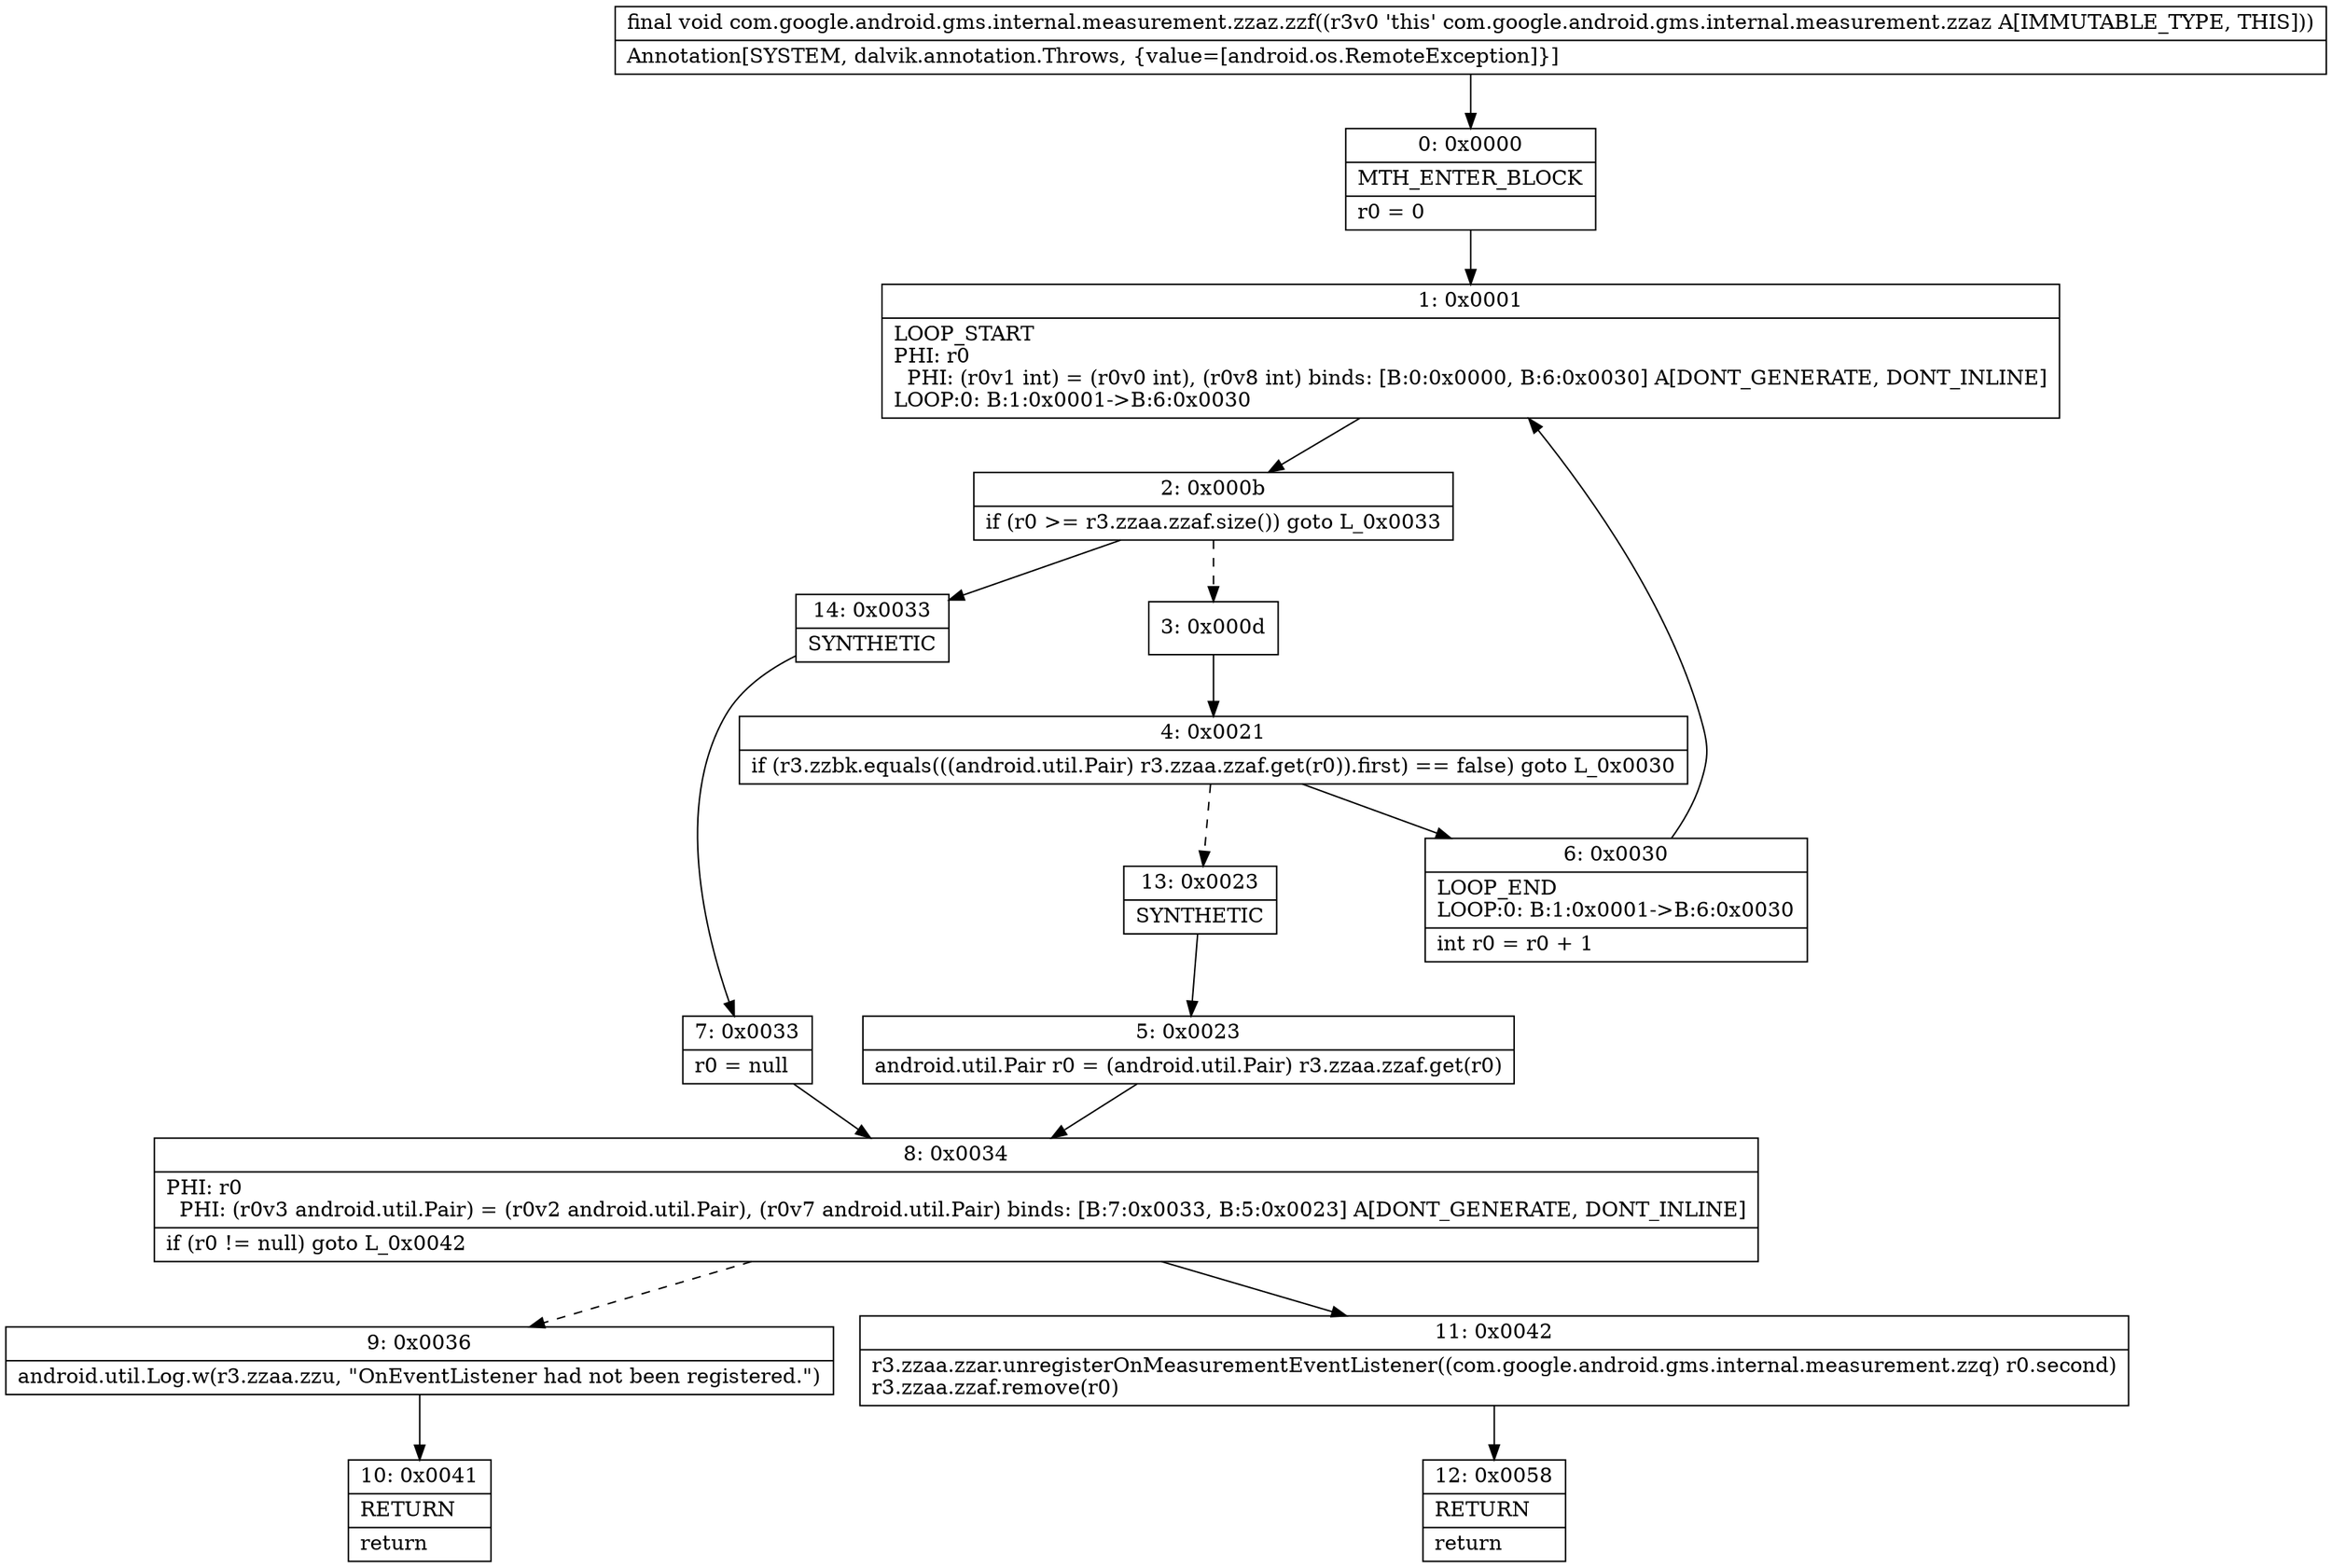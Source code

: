 digraph "CFG forcom.google.android.gms.internal.measurement.zzaz.zzf()V" {
Node_0 [shape=record,label="{0\:\ 0x0000|MTH_ENTER_BLOCK\l|r0 = 0\l}"];
Node_1 [shape=record,label="{1\:\ 0x0001|LOOP_START\lPHI: r0 \l  PHI: (r0v1 int) = (r0v0 int), (r0v8 int) binds: [B:0:0x0000, B:6:0x0030] A[DONT_GENERATE, DONT_INLINE]\lLOOP:0: B:1:0x0001\-\>B:6:0x0030\l}"];
Node_2 [shape=record,label="{2\:\ 0x000b|if (r0 \>= r3.zzaa.zzaf.size()) goto L_0x0033\l}"];
Node_3 [shape=record,label="{3\:\ 0x000d}"];
Node_4 [shape=record,label="{4\:\ 0x0021|if (r3.zzbk.equals(((android.util.Pair) r3.zzaa.zzaf.get(r0)).first) == false) goto L_0x0030\l}"];
Node_5 [shape=record,label="{5\:\ 0x0023|android.util.Pair r0 = (android.util.Pair) r3.zzaa.zzaf.get(r0)\l}"];
Node_6 [shape=record,label="{6\:\ 0x0030|LOOP_END\lLOOP:0: B:1:0x0001\-\>B:6:0x0030\l|int r0 = r0 + 1\l}"];
Node_7 [shape=record,label="{7\:\ 0x0033|r0 = null\l}"];
Node_8 [shape=record,label="{8\:\ 0x0034|PHI: r0 \l  PHI: (r0v3 android.util.Pair) = (r0v2 android.util.Pair), (r0v7 android.util.Pair) binds: [B:7:0x0033, B:5:0x0023] A[DONT_GENERATE, DONT_INLINE]\l|if (r0 != null) goto L_0x0042\l}"];
Node_9 [shape=record,label="{9\:\ 0x0036|android.util.Log.w(r3.zzaa.zzu, \"OnEventListener had not been registered.\")\l}"];
Node_10 [shape=record,label="{10\:\ 0x0041|RETURN\l|return\l}"];
Node_11 [shape=record,label="{11\:\ 0x0042|r3.zzaa.zzar.unregisterOnMeasurementEventListener((com.google.android.gms.internal.measurement.zzq) r0.second)\lr3.zzaa.zzaf.remove(r0)\l}"];
Node_12 [shape=record,label="{12\:\ 0x0058|RETURN\l|return\l}"];
Node_13 [shape=record,label="{13\:\ 0x0023|SYNTHETIC\l}"];
Node_14 [shape=record,label="{14\:\ 0x0033|SYNTHETIC\l}"];
MethodNode[shape=record,label="{final void com.google.android.gms.internal.measurement.zzaz.zzf((r3v0 'this' com.google.android.gms.internal.measurement.zzaz A[IMMUTABLE_TYPE, THIS]))  | Annotation[SYSTEM, dalvik.annotation.Throws, \{value=[android.os.RemoteException]\}]\l}"];
MethodNode -> Node_0;
Node_0 -> Node_1;
Node_1 -> Node_2;
Node_2 -> Node_3[style=dashed];
Node_2 -> Node_14;
Node_3 -> Node_4;
Node_4 -> Node_6;
Node_4 -> Node_13[style=dashed];
Node_5 -> Node_8;
Node_6 -> Node_1;
Node_7 -> Node_8;
Node_8 -> Node_9[style=dashed];
Node_8 -> Node_11;
Node_9 -> Node_10;
Node_11 -> Node_12;
Node_13 -> Node_5;
Node_14 -> Node_7;
}

